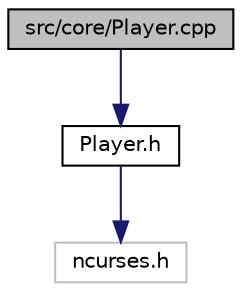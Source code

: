 digraph "src/core/Player.cpp"
{
 // LATEX_PDF_SIZE
  edge [fontname="Helvetica",fontsize="10",labelfontname="Helvetica",labelfontsize="10"];
  node [fontname="Helvetica",fontsize="10",shape=record];
  Node1 [label="src/core/Player.cpp",height=0.2,width=0.4,color="black", fillcolor="grey75", style="filled", fontcolor="black",tooltip=" "];
  Node1 -> Node2 [color="midnightblue",fontsize="10",style="solid"];
  Node2 [label="Player.h",height=0.2,width=0.4,color="black", fillcolor="white", style="filled",URL="$Player_8h.html",tooltip=" "];
  Node2 -> Node3 [color="midnightblue",fontsize="10",style="solid"];
  Node3 [label="ncurses.h",height=0.2,width=0.4,color="grey75", fillcolor="white", style="filled",tooltip=" "];
}
